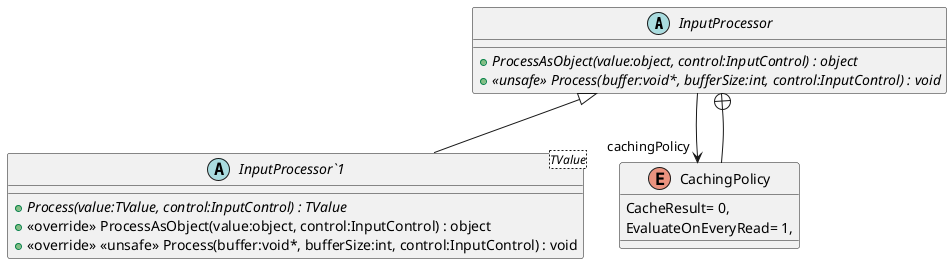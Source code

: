 @startuml
abstract class InputProcessor {
    + {abstract} ProcessAsObject(value:object, control:InputControl) : object
    + {abstract} <<unsafe>> Process(buffer:void*, bufferSize:int, control:InputControl) : void
}
abstract class "InputProcessor`1"<TValue> {
    + {abstract} Process(value:TValue, control:InputControl) : TValue
    + <<override>> ProcessAsObject(value:object, control:InputControl) : object
    + <<override>> <<unsafe>> Process(buffer:void*, bufferSize:int, control:InputControl) : void
}
enum CachingPolicy {
    CacheResult= 0,
    EvaluateOnEveryRead= 1,
}
InputProcessor --> "cachingPolicy" CachingPolicy
InputProcessor <|-- "InputProcessor`1"
InputProcessor +-- CachingPolicy
@enduml
